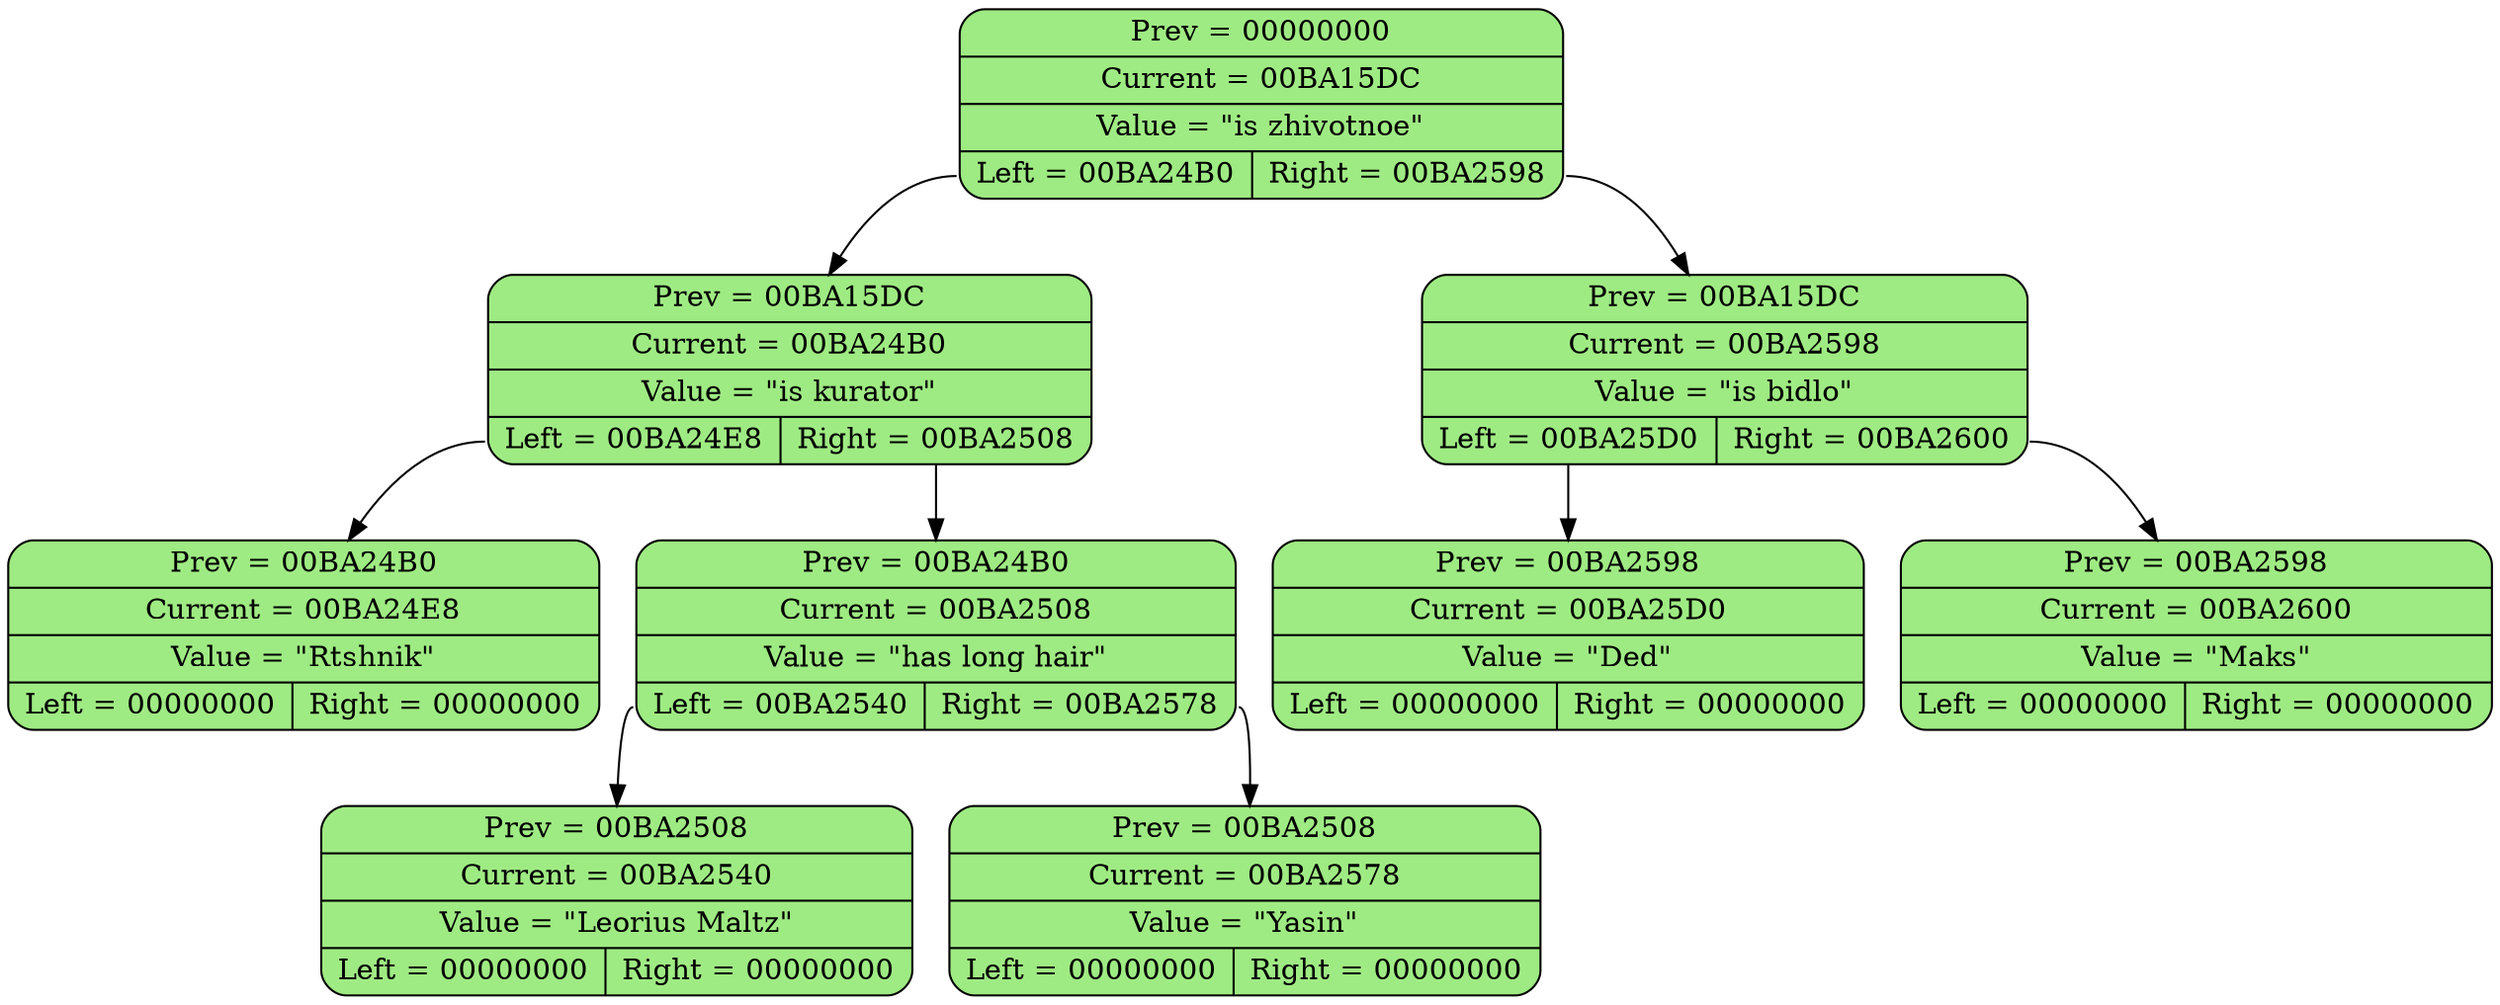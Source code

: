 digraph List_0 {
	graph [dpi = 100];
	rankdir = TB
	"Nod_0" [shape = "Mrecord", style = "filled", fillcolor = "#9feb83", label = "{ <prev> Prev = 00000000 | Current = 00BA15DC | Value = \"is zhivotnoe\" | { <left> Left = 00BA24B0 | <right> Right = 00BA2598} }"]
	"Nod_1" [shape = "Mrecord", style = "filled", fillcolor = "#9feb83", label = "{ <prev> Prev = 00BA15DC | Current = 00BA24B0 | Value = \"is kurator\" | { <left> Left = 00BA24E8 | <right> Right = 00BA2508} }"]
	"Nod_2" [shape = "Mrecord", style = "filled", fillcolor = "#9feb83", label = "{ <prev> Prev = 00BA24B0 | Current = 00BA24E8 | Value = \"Rtshnik\" | { <left> Left = 00000000 | <right> Right = 00000000} }"]
	"Nod_3" [shape = "Mrecord", style = "filled", fillcolor = "#9feb83", label = "{ <prev> Prev = 00BA24B0 | Current = 00BA2508 | Value = \"has long hair\" | { <left> Left = 00BA2540 | <right> Right = 00BA2578} }"]
	"Nod_4" [shape = "Mrecord", style = "filled", fillcolor = "#9feb83", label = "{ <prev> Prev = 00BA2508 | Current = 00BA2540 | Value = \"Leorius Maltz\" | { <left> Left = 00000000 | <right> Right = 00000000} }"]
	"Nod_5" [shape = "Mrecord", style = "filled", fillcolor = "#9feb83", label = "{ <prev> Prev = 00BA2508 | Current = 00BA2578 | Value = \"Yasin\" | { <left> Left = 00000000 | <right> Right = 00000000} }"]
	"Nod_6" [shape = "Mrecord", style = "filled", fillcolor = "#9feb83", label = "{ <prev> Prev = 00BA15DC | Current = 00BA2598 | Value = \"is bidlo\" | { <left> Left = 00BA25D0 | <right> Right = 00BA2600} }"]
	"Nod_7" [shape = "Mrecord", style = "filled", fillcolor = "#9feb83", label = "{ <prev> Prev = 00BA2598 | Current = 00BA25D0 | Value = \"Ded\" | { <left> Left = 00000000 | <right> Right = 00000000} }"]
	"Nod_8" [shape = "Mrecord", style = "filled", fillcolor = "#9feb83", label = "{ <prev> Prev = 00BA2598 | Current = 00BA2600 | Value = \"Maks\" | { <left> Left = 00000000 | <right> Right = 00000000} }"]
	{ rank = same;  Nod_0; }
	{ rank = same;  Nod_1;  Nod_6; }
	{ rank = same;  Nod_2;  Nod_3;  Nod_7;  Nod_8; }
	{ rank = same;  Nod_4;  Nod_5; }
	"Nod_0":left -> "Nod_1";
	"Nod_1":left -> "Nod_2";
	"Nod_1":right -> "Nod_3";
	"Nod_3":left -> "Nod_4";
	"Nod_3":right -> "Nod_5";
	"Nod_0":right -> "Nod_6";
	"Nod_6":left -> "Nod_7";
	"Nod_6":right -> "Nod_8";
}